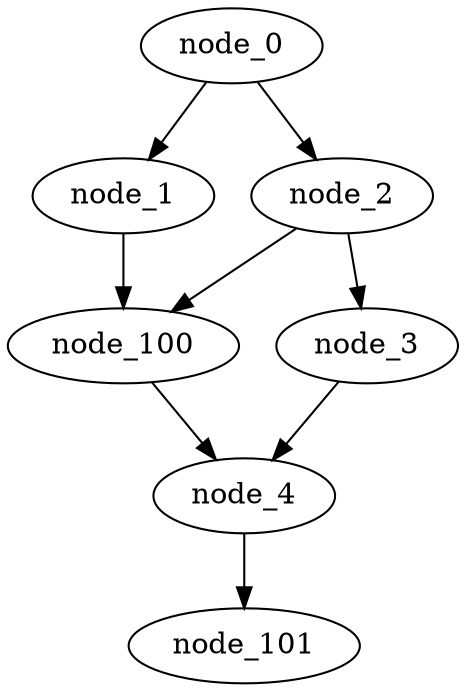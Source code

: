 digraph G {
node_100 -> node_4;
node_4 -> node_101;
node_3 -> node_4;
node_2 -> node_100;
node_2 -> node_3;
node_1 -> node_100;
node_0 -> node_2;
node_0 -> node_1;
}
